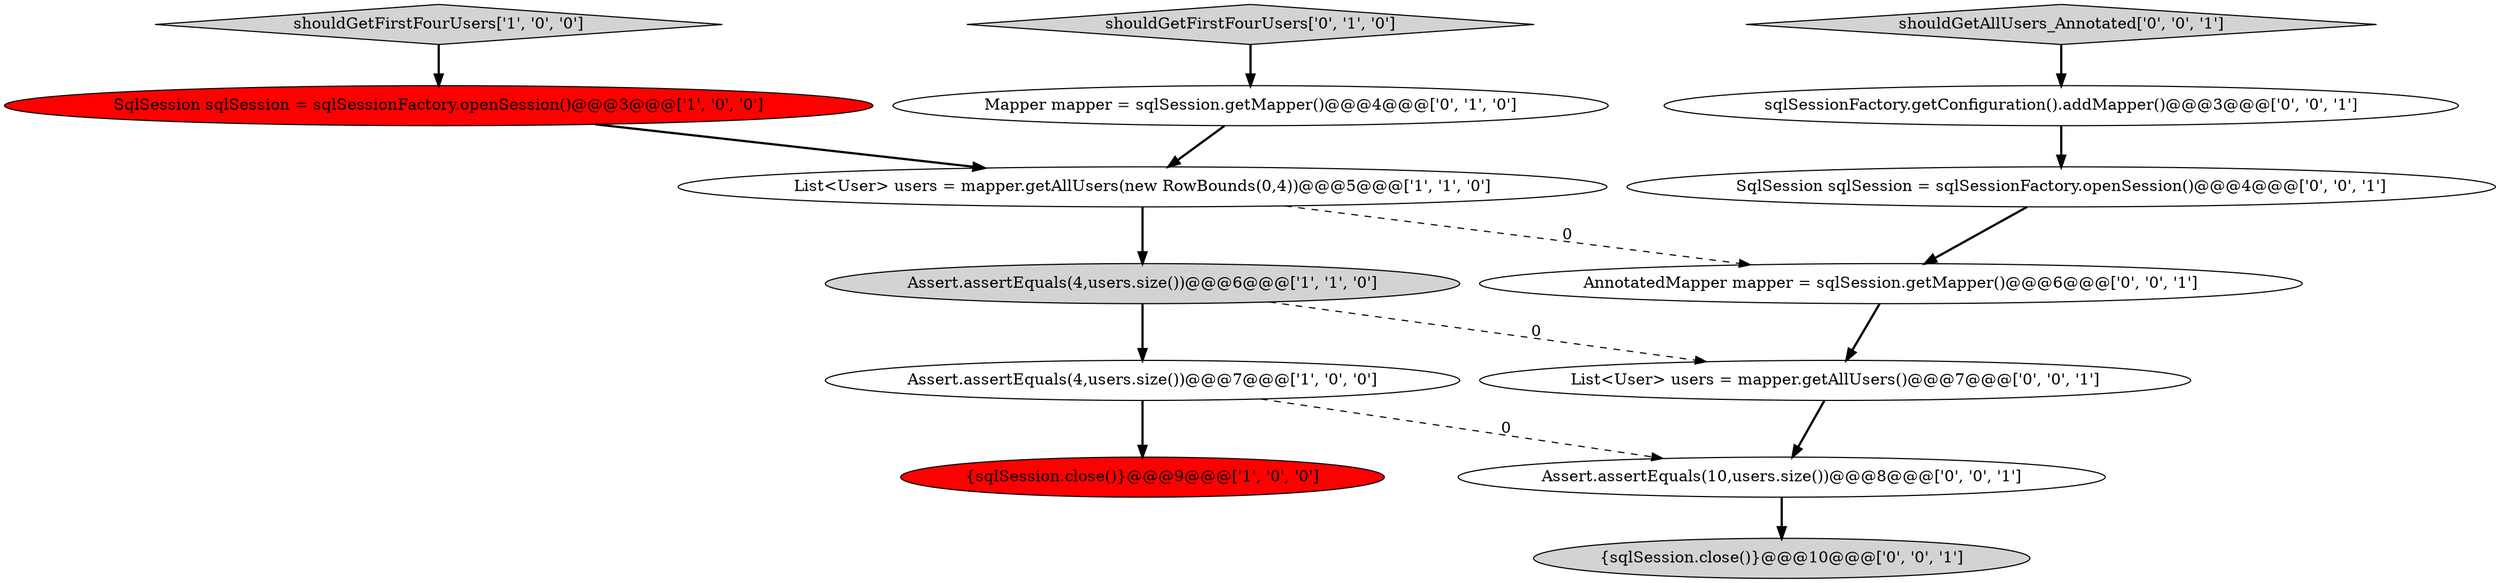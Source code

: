 digraph {
10 [style = filled, label = "AnnotatedMapper mapper = sqlSession.getMapper()@@@6@@@['0', '0', '1']", fillcolor = white, shape = ellipse image = "AAA0AAABBB3BBB"];
2 [style = filled, label = "Assert.assertEquals(4,users.size())@@@6@@@['1', '1', '0']", fillcolor = lightgray, shape = ellipse image = "AAA0AAABBB1BBB"];
6 [style = filled, label = "shouldGetFirstFourUsers['0', '1', '0']", fillcolor = lightgray, shape = diamond image = "AAA0AAABBB2BBB"];
7 [style = filled, label = "Mapper mapper = sqlSession.getMapper()@@@4@@@['0', '1', '0']", fillcolor = white, shape = ellipse image = "AAA0AAABBB2BBB"];
12 [style = filled, label = "Assert.assertEquals(10,users.size())@@@8@@@['0', '0', '1']", fillcolor = white, shape = ellipse image = "AAA0AAABBB3BBB"];
9 [style = filled, label = "sqlSessionFactory.getConfiguration().addMapper()@@@3@@@['0', '0', '1']", fillcolor = white, shape = ellipse image = "AAA0AAABBB3BBB"];
13 [style = filled, label = "shouldGetAllUsers_Annotated['0', '0', '1']", fillcolor = lightgray, shape = diamond image = "AAA0AAABBB3BBB"];
4 [style = filled, label = "shouldGetFirstFourUsers['1', '0', '0']", fillcolor = lightgray, shape = diamond image = "AAA0AAABBB1BBB"];
1 [style = filled, label = "List<User> users = mapper.getAllUsers(new RowBounds(0,4))@@@5@@@['1', '1', '0']", fillcolor = white, shape = ellipse image = "AAA0AAABBB1BBB"];
14 [style = filled, label = "{sqlSession.close()}@@@10@@@['0', '0', '1']", fillcolor = lightgray, shape = ellipse image = "AAA0AAABBB3BBB"];
11 [style = filled, label = "List<User> users = mapper.getAllUsers()@@@7@@@['0', '0', '1']", fillcolor = white, shape = ellipse image = "AAA0AAABBB3BBB"];
5 [style = filled, label = "{sqlSession.close()}@@@9@@@['1', '0', '0']", fillcolor = red, shape = ellipse image = "AAA1AAABBB1BBB"];
8 [style = filled, label = "SqlSession sqlSession = sqlSessionFactory.openSession()@@@4@@@['0', '0', '1']", fillcolor = white, shape = ellipse image = "AAA0AAABBB3BBB"];
0 [style = filled, label = "Assert.assertEquals(4,users.size())@@@7@@@['1', '0', '0']", fillcolor = white, shape = ellipse image = "AAA0AAABBB1BBB"];
3 [style = filled, label = "SqlSession sqlSession = sqlSessionFactory.openSession()@@@3@@@['1', '0', '0']", fillcolor = red, shape = ellipse image = "AAA1AAABBB1BBB"];
12->14 [style = bold, label=""];
4->3 [style = bold, label=""];
8->10 [style = bold, label=""];
2->11 [style = dashed, label="0"];
1->2 [style = bold, label=""];
2->0 [style = bold, label=""];
11->12 [style = bold, label=""];
7->1 [style = bold, label=""];
13->9 [style = bold, label=""];
1->10 [style = dashed, label="0"];
0->12 [style = dashed, label="0"];
6->7 [style = bold, label=""];
3->1 [style = bold, label=""];
9->8 [style = bold, label=""];
0->5 [style = bold, label=""];
10->11 [style = bold, label=""];
}
